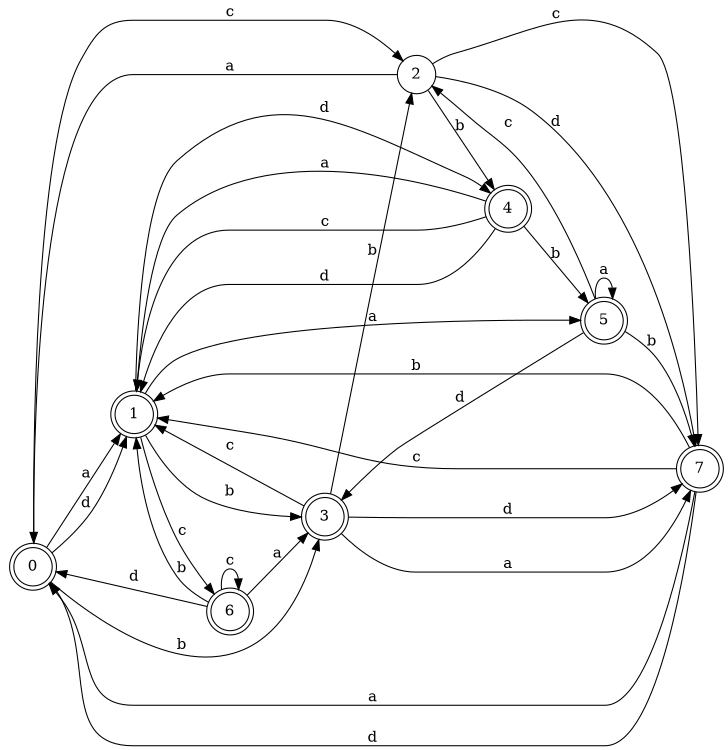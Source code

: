 digraph n7_9 {
__start0 [label="" shape="none"];

rankdir=LR;
size="8,5";

s0 [style="rounded,filled", color="black", fillcolor="white" shape="doublecircle", label="0"];
s1 [style="rounded,filled", color="black", fillcolor="white" shape="doublecircle", label="1"];
s2 [style="filled", color="black", fillcolor="white" shape="circle", label="2"];
s3 [style="rounded,filled", color="black", fillcolor="white" shape="doublecircle", label="3"];
s4 [style="rounded,filled", color="black", fillcolor="white" shape="doublecircle", label="4"];
s5 [style="rounded,filled", color="black", fillcolor="white" shape="doublecircle", label="5"];
s6 [style="rounded,filled", color="black", fillcolor="white" shape="doublecircle", label="6"];
s7 [style="rounded,filled", color="black", fillcolor="white" shape="doublecircle", label="7"];
s0 -> s1 [label="a"];
s0 -> s3 [label="b"];
s0 -> s2 [label="c"];
s0 -> s1 [label="d"];
s1 -> s5 [label="a"];
s1 -> s3 [label="b"];
s1 -> s6 [label="c"];
s1 -> s4 [label="d"];
s2 -> s0 [label="a"];
s2 -> s4 [label="b"];
s2 -> s7 [label="c"];
s2 -> s7 [label="d"];
s3 -> s7 [label="a"];
s3 -> s2 [label="b"];
s3 -> s1 [label="c"];
s3 -> s7 [label="d"];
s4 -> s1 [label="a"];
s4 -> s5 [label="b"];
s4 -> s1 [label="c"];
s4 -> s1 [label="d"];
s5 -> s5 [label="a"];
s5 -> s7 [label="b"];
s5 -> s2 [label="c"];
s5 -> s3 [label="d"];
s6 -> s3 [label="a"];
s6 -> s1 [label="b"];
s6 -> s6 [label="c"];
s6 -> s0 [label="d"];
s7 -> s0 [label="a"];
s7 -> s1 [label="b"];
s7 -> s1 [label="c"];
s7 -> s0 [label="d"];

}